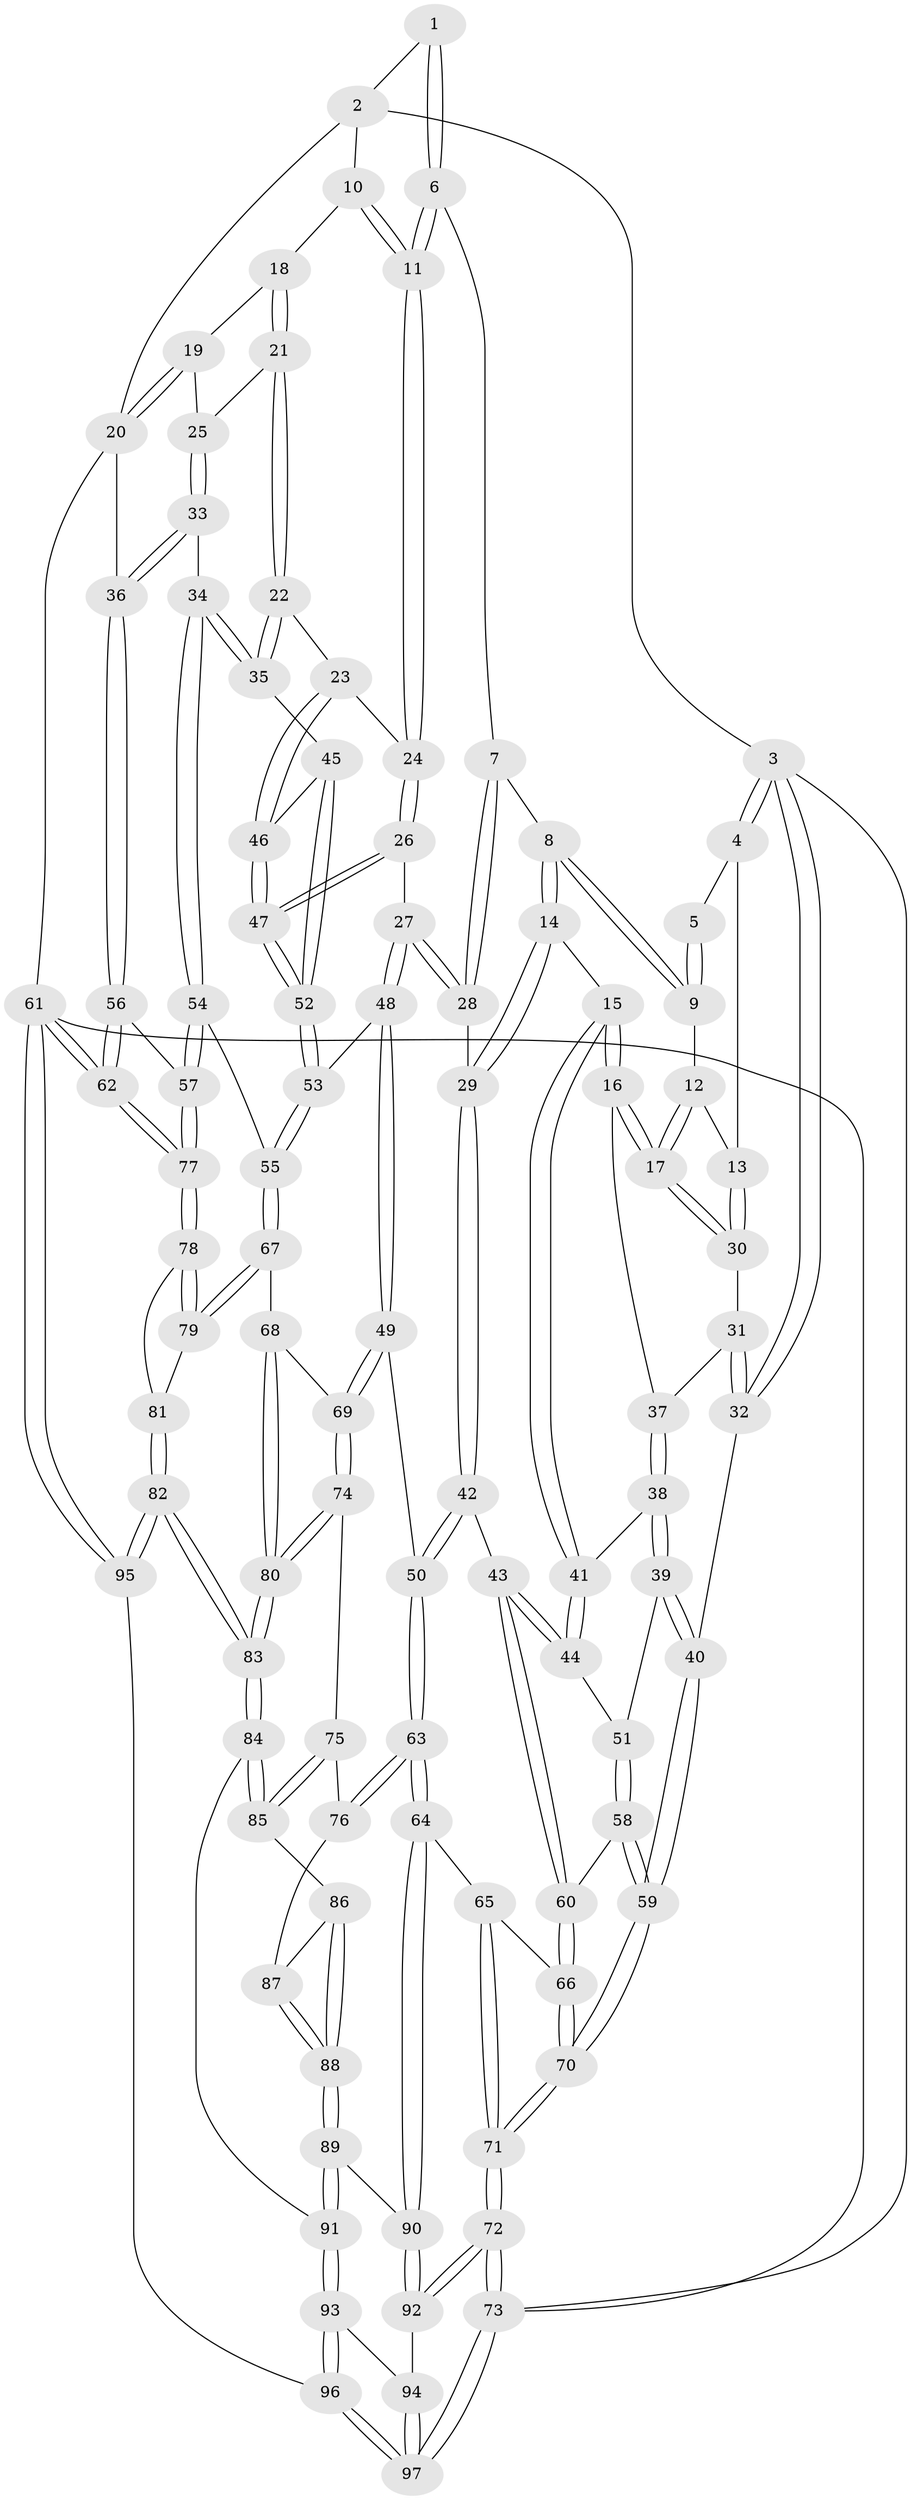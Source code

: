 // coarse degree distribution, {5: 0.20689655172413793, 4: 0.4482758620689655, 8: 0.06896551724137931, 9: 0.034482758620689655, 2: 0.06896551724137931, 3: 0.10344827586206896, 6: 0.06896551724137931}
// Generated by graph-tools (version 1.1) at 2025/21/03/04/25 18:21:37]
// undirected, 97 vertices, 239 edges
graph export_dot {
graph [start="1"]
  node [color=gray90,style=filled];
  1 [pos="+0.5672262349926793+0"];
  2 [pos="+0.77407478238343+0"];
  3 [pos="+0+0"];
  4 [pos="+0+0"];
  5 [pos="+0.2591988579079484+0"];
  6 [pos="+0.5295267266964765+0.06967240851538657"];
  7 [pos="+0.4679759728197116+0.11031799473341783"];
  8 [pos="+0.38786175745209694+0.13520914885283783"];
  9 [pos="+0.3043242025976128+0.06112169562692869"];
  10 [pos="+0.8091410785557667+0.06082927539096423"];
  11 [pos="+0.6099499457476275+0.171577282705158"];
  12 [pos="+0.22809759418037986+0.133492601841007"];
  13 [pos="+0.11250692043274323+0.12162883426298214"];
  14 [pos="+0.3393424004864461+0.27032835995691745"];
  15 [pos="+0.3084012919612137+0.275589487478813"];
  16 [pos="+0.28258947601470635+0.253876340568007"];
  17 [pos="+0.27479560873687287+0.2453022894249411"];
  18 [pos="+0.8151409583049734+0.07203112635205881"];
  19 [pos="+0.9132875105510154+0.1147590113688092"];
  20 [pos="+1+0.18410627539579574"];
  21 [pos="+0.8038464830747493+0.19524514376848295"];
  22 [pos="+0.779162930938241+0.23010261334331042"];
  23 [pos="+0.6642677035860894+0.2810959597009778"];
  24 [pos="+0.6259073350008358+0.2767355880066058"];
  25 [pos="+0.9035129931189682+0.24292261299030615"];
  26 [pos="+0.568180578289259+0.33270507898197554"];
  27 [pos="+0.5453239591683406+0.3432788320122506"];
  28 [pos="+0.48790620556621883+0.3174770278728222"];
  29 [pos="+0.3871098975110086+0.30020647798041983"];
  30 [pos="+0.09297822013765923+0.20025145651420137"];
  31 [pos="+0.08827856724708386+0.20801137317624893"];
  32 [pos="+0+0.20762254041982625"];
  33 [pos="+1+0.3425408666464264"];
  34 [pos="+0.891129563298181+0.38317043143969404"];
  35 [pos="+0.873779785802973+0.37843770913049984"];
  36 [pos="+1+0.338612846509447"];
  37 [pos="+0.09451373209596464+0.2803209770005215"];
  38 [pos="+0.09197208780824837+0.32294757998089185"];
  39 [pos="+0.05602042918090519+0.37389769848629145"];
  40 [pos="+0+0.4074873759039939"];
  41 [pos="+0.2544777955516066+0.3450920184644544"];
  42 [pos="+0.36045564818536585+0.5143137010358535"];
  43 [pos="+0.2988671570902859+0.5031124702420976"];
  44 [pos="+0.2513613356788125+0.42421429322064785"];
  45 [pos="+0.8300382715534279+0.38361467777688046"];
  46 [pos="+0.7454848381700424+0.3639008689456983"];
  47 [pos="+0.6984099048171203+0.47318537064465893"];
  48 [pos="+0.5001662506161529+0.5073130645814605"];
  49 [pos="+0.44983908703114606+0.5572126043129303"];
  50 [pos="+0.42593576857050486+0.5522575936755053"];
  51 [pos="+0.10644787695409502+0.44801327060075535"];
  52 [pos="+0.7120049857755529+0.5208050463151915"];
  53 [pos="+0.7118997545569593+0.5457056603977074"];
  54 [pos="+0.834224741719657+0.6013925994581172"];
  55 [pos="+0.7361522097060099+0.5829688986093222"];
  56 [pos="+1+0.5625236535289722"];
  57 [pos="+0.852316138270948+0.6162430429374771"];
  58 [pos="+0.1082853658765276+0.529939316581581"];
  59 [pos="+0+0.4990331930850243"];
  60 [pos="+0.14983242314372996+0.6220322310084262"];
  61 [pos="+1+1"];
  62 [pos="+1+1"];
  63 [pos="+0.24407488035100733+0.7291580864171572"];
  64 [pos="+0.18090971368360528+0.7283190160926802"];
  65 [pos="+0.1620223176202384+0.7044252337584016"];
  66 [pos="+0.1436576727504914+0.6509195442235849"];
  67 [pos="+0.6562447835070845+0.679613539889636"];
  68 [pos="+0.5420290963000095+0.6834789437203561"];
  69 [pos="+0.4525305317809899+0.5644608991532597"];
  70 [pos="+0+0.6083094967173409"];
  71 [pos="+0+0.9456337347913627"];
  72 [pos="+0+1"];
  73 [pos="+0+1"];
  74 [pos="+0.38189960428356057+0.7396104636190223"];
  75 [pos="+0.3572037267342568+0.7520618034380365"];
  76 [pos="+0.25065014986665685+0.7319399552130801"];
  77 [pos="+0.8691843832400895+0.8510864605060577"];
  78 [pos="+0.8686960136810735+0.8510327929960828"];
  79 [pos="+0.6673668233817797+0.709977486606013"];
  80 [pos="+0.510357975394867+0.7812851122341766"];
  81 [pos="+0.6368221098365929+0.8820934112025508"];
  82 [pos="+0.5635751563863993+0.9285841096019882"];
  83 [pos="+0.5202377820482488+0.867259797834381"];
  84 [pos="+0.44676693838203624+0.8591446464732253"];
  85 [pos="+0.37758192091710796+0.8194079534568296"];
  86 [pos="+0.3397233057740258+0.8510044156213254"];
  87 [pos="+0.2790047657493506+0.777513690812276"];
  88 [pos="+0.31868464522954654+0.9034130020414045"];
  89 [pos="+0.318524733626656+0.9040454320504843"];
  90 [pos="+0.1638862981831333+0.8613814281663347"];
  91 [pos="+0.3295010288845174+0.9193974010991792"];
  92 [pos="+0.16169025346271088+0.8650494728679096"];
  93 [pos="+0.3420309442941976+0.9880762228756836"];
  94 [pos="+0.20848051266955955+0.935071931009594"];
  95 [pos="+0.533896869023979+1"];
  96 [pos="+0.410173648033634+1"];
  97 [pos="+0.30974544312936975+1"];
  1 -- 2;
  1 -- 6;
  1 -- 6;
  2 -- 3;
  2 -- 10;
  2 -- 20;
  3 -- 4;
  3 -- 4;
  3 -- 32;
  3 -- 32;
  3 -- 73;
  4 -- 5;
  4 -- 13;
  5 -- 9;
  5 -- 9;
  6 -- 7;
  6 -- 11;
  6 -- 11;
  7 -- 8;
  7 -- 28;
  7 -- 28;
  8 -- 9;
  8 -- 9;
  8 -- 14;
  8 -- 14;
  9 -- 12;
  10 -- 11;
  10 -- 11;
  10 -- 18;
  11 -- 24;
  11 -- 24;
  12 -- 13;
  12 -- 17;
  12 -- 17;
  13 -- 30;
  13 -- 30;
  14 -- 15;
  14 -- 29;
  14 -- 29;
  15 -- 16;
  15 -- 16;
  15 -- 41;
  15 -- 41;
  16 -- 17;
  16 -- 17;
  16 -- 37;
  17 -- 30;
  17 -- 30;
  18 -- 19;
  18 -- 21;
  18 -- 21;
  19 -- 20;
  19 -- 20;
  19 -- 25;
  20 -- 36;
  20 -- 61;
  21 -- 22;
  21 -- 22;
  21 -- 25;
  22 -- 23;
  22 -- 35;
  22 -- 35;
  23 -- 24;
  23 -- 46;
  23 -- 46;
  24 -- 26;
  24 -- 26;
  25 -- 33;
  25 -- 33;
  26 -- 27;
  26 -- 47;
  26 -- 47;
  27 -- 28;
  27 -- 28;
  27 -- 48;
  27 -- 48;
  28 -- 29;
  29 -- 42;
  29 -- 42;
  30 -- 31;
  31 -- 32;
  31 -- 32;
  31 -- 37;
  32 -- 40;
  33 -- 34;
  33 -- 36;
  33 -- 36;
  34 -- 35;
  34 -- 35;
  34 -- 54;
  34 -- 54;
  35 -- 45;
  36 -- 56;
  36 -- 56;
  37 -- 38;
  37 -- 38;
  38 -- 39;
  38 -- 39;
  38 -- 41;
  39 -- 40;
  39 -- 40;
  39 -- 51;
  40 -- 59;
  40 -- 59;
  41 -- 44;
  41 -- 44;
  42 -- 43;
  42 -- 50;
  42 -- 50;
  43 -- 44;
  43 -- 44;
  43 -- 60;
  43 -- 60;
  44 -- 51;
  45 -- 46;
  45 -- 52;
  45 -- 52;
  46 -- 47;
  46 -- 47;
  47 -- 52;
  47 -- 52;
  48 -- 49;
  48 -- 49;
  48 -- 53;
  49 -- 50;
  49 -- 69;
  49 -- 69;
  50 -- 63;
  50 -- 63;
  51 -- 58;
  51 -- 58;
  52 -- 53;
  52 -- 53;
  53 -- 55;
  53 -- 55;
  54 -- 55;
  54 -- 57;
  54 -- 57;
  55 -- 67;
  55 -- 67;
  56 -- 57;
  56 -- 62;
  56 -- 62;
  57 -- 77;
  57 -- 77;
  58 -- 59;
  58 -- 59;
  58 -- 60;
  59 -- 70;
  59 -- 70;
  60 -- 66;
  60 -- 66;
  61 -- 62;
  61 -- 62;
  61 -- 95;
  61 -- 95;
  61 -- 73;
  62 -- 77;
  62 -- 77;
  63 -- 64;
  63 -- 64;
  63 -- 76;
  63 -- 76;
  64 -- 65;
  64 -- 90;
  64 -- 90;
  65 -- 66;
  65 -- 71;
  65 -- 71;
  66 -- 70;
  66 -- 70;
  67 -- 68;
  67 -- 79;
  67 -- 79;
  68 -- 69;
  68 -- 80;
  68 -- 80;
  69 -- 74;
  69 -- 74;
  70 -- 71;
  70 -- 71;
  71 -- 72;
  71 -- 72;
  72 -- 73;
  72 -- 73;
  72 -- 92;
  72 -- 92;
  73 -- 97;
  73 -- 97;
  74 -- 75;
  74 -- 80;
  74 -- 80;
  75 -- 76;
  75 -- 85;
  75 -- 85;
  76 -- 87;
  77 -- 78;
  77 -- 78;
  78 -- 79;
  78 -- 79;
  78 -- 81;
  79 -- 81;
  80 -- 83;
  80 -- 83;
  81 -- 82;
  81 -- 82;
  82 -- 83;
  82 -- 83;
  82 -- 95;
  82 -- 95;
  83 -- 84;
  83 -- 84;
  84 -- 85;
  84 -- 85;
  84 -- 91;
  85 -- 86;
  86 -- 87;
  86 -- 88;
  86 -- 88;
  87 -- 88;
  87 -- 88;
  88 -- 89;
  88 -- 89;
  89 -- 90;
  89 -- 91;
  89 -- 91;
  90 -- 92;
  90 -- 92;
  91 -- 93;
  91 -- 93;
  92 -- 94;
  93 -- 94;
  93 -- 96;
  93 -- 96;
  94 -- 97;
  94 -- 97;
  95 -- 96;
  96 -- 97;
  96 -- 97;
}
